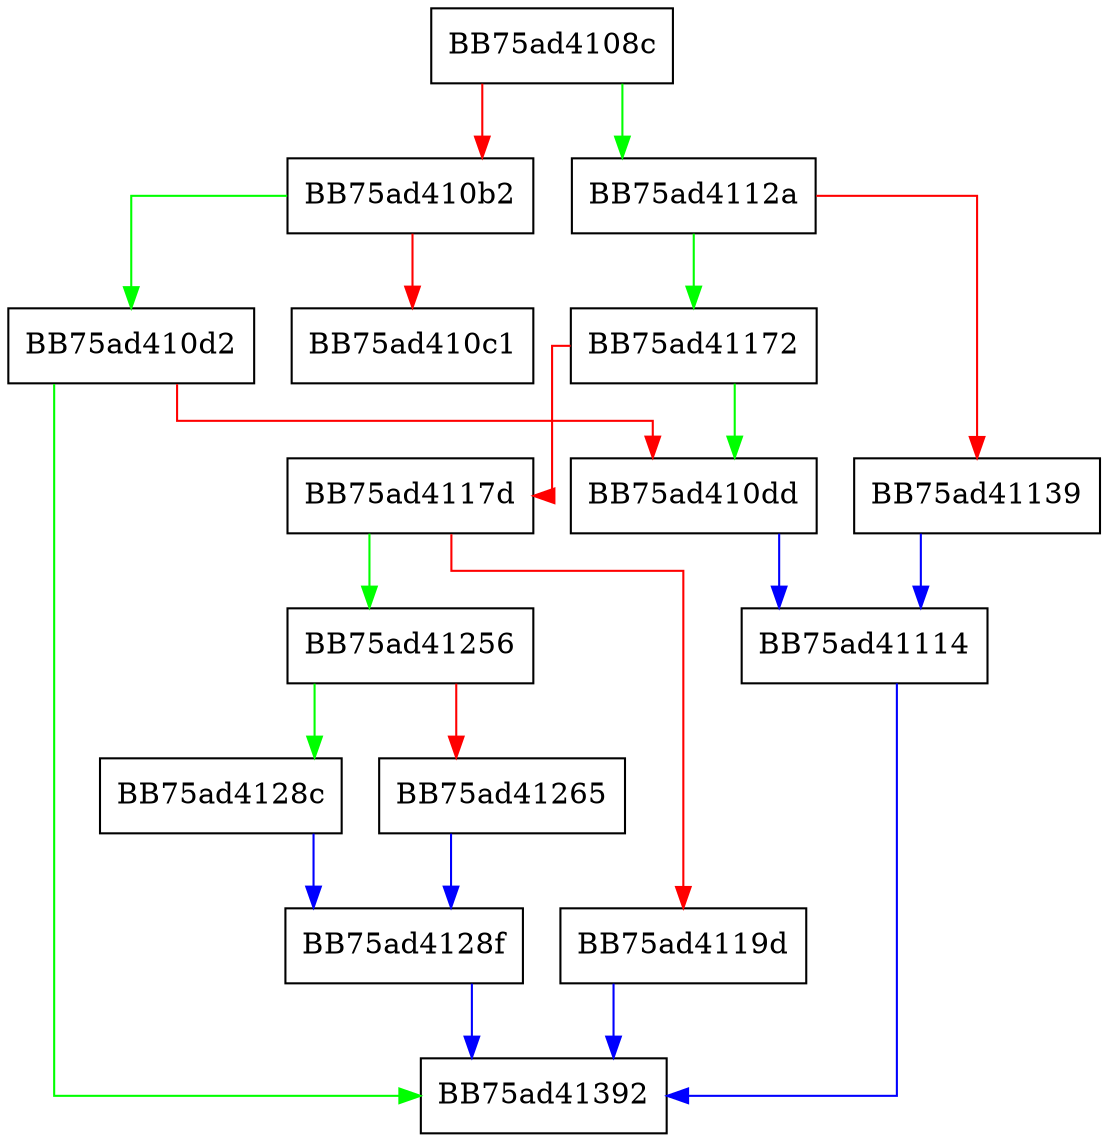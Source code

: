 digraph log2 {
  node [shape="box"];
  graph [splines=ortho];
  BB75ad4108c -> BB75ad4112a [color="green"];
  BB75ad4108c -> BB75ad410b2 [color="red"];
  BB75ad410b2 -> BB75ad410d2 [color="green"];
  BB75ad410b2 -> BB75ad410c1 [color="red"];
  BB75ad410d2 -> BB75ad41392 [color="green"];
  BB75ad410d2 -> BB75ad410dd [color="red"];
  BB75ad410dd -> BB75ad41114 [color="blue"];
  BB75ad41114 -> BB75ad41392 [color="blue"];
  BB75ad4112a -> BB75ad41172 [color="green"];
  BB75ad4112a -> BB75ad41139 [color="red"];
  BB75ad41139 -> BB75ad41114 [color="blue"];
  BB75ad41172 -> BB75ad410dd [color="green"];
  BB75ad41172 -> BB75ad4117d [color="red"];
  BB75ad4117d -> BB75ad41256 [color="green"];
  BB75ad4117d -> BB75ad4119d [color="red"];
  BB75ad4119d -> BB75ad41392 [color="blue"];
  BB75ad41256 -> BB75ad4128c [color="green"];
  BB75ad41256 -> BB75ad41265 [color="red"];
  BB75ad41265 -> BB75ad4128f [color="blue"];
  BB75ad4128c -> BB75ad4128f [color="blue"];
  BB75ad4128f -> BB75ad41392 [color="blue"];
}